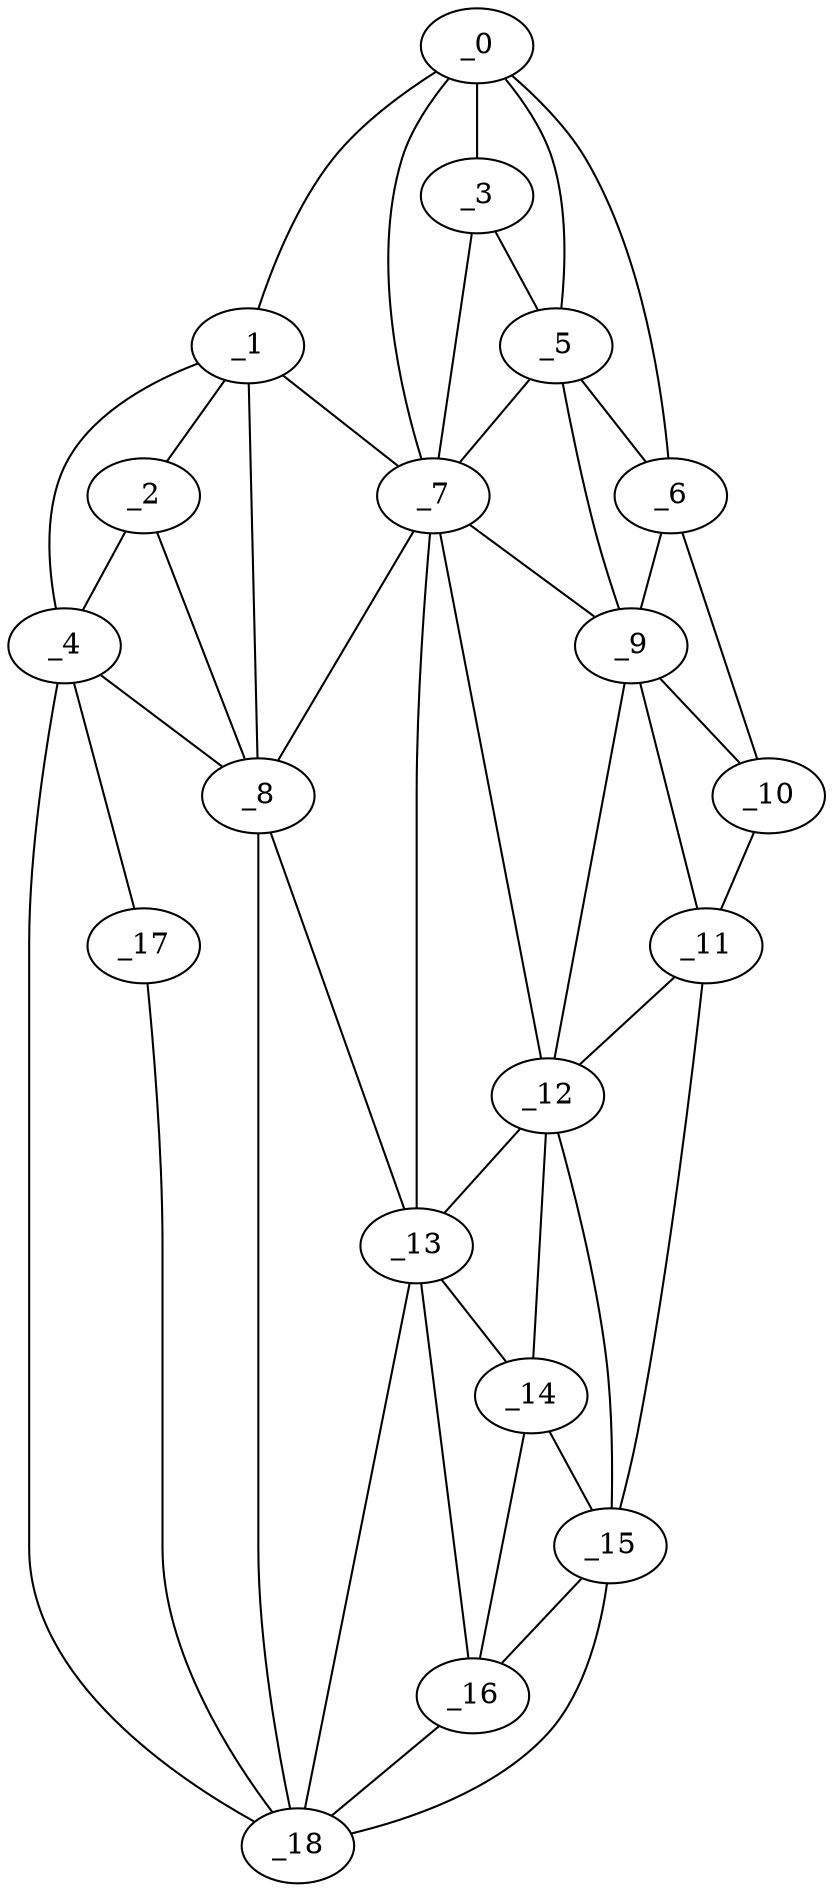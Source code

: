 graph "obj14__125.gxl" {
	_0	 [x=31,
		y=34];
	_1	 [x=32,
		y=48];
	_0 -- _1	 [valence=1];
	_3	 [x=38,
		y=27];
	_0 -- _3	 [valence=2];
	_5	 [x=43,
		y=20];
	_0 -- _5	 [valence=1];
	_6	 [x=48,
		y=10];
	_0 -- _6	 [valence=1];
	_7	 [x=49,
		y=40];
	_0 -- _7	 [valence=1];
	_2	 [x=36,
		y=81];
	_1 -- _2	 [valence=1];
	_4	 [x=39,
		y=110];
	_1 -- _4	 [valence=1];
	_1 -- _7	 [valence=1];
	_8	 [x=53,
		y=62];
	_1 -- _8	 [valence=2];
	_2 -- _4	 [valence=2];
	_2 -- _8	 [valence=2];
	_3 -- _5	 [valence=2];
	_3 -- _7	 [valence=1];
	_4 -- _8	 [valence=2];
	_17	 [x=99,
		y=118];
	_4 -- _17	 [valence=1];
	_18	 [x=102,
		y=84];
	_4 -- _18	 [valence=1];
	_5 -- _6	 [valence=2];
	_5 -- _7	 [valence=2];
	_9	 [x=60,
		y=13];
	_5 -- _9	 [valence=2];
	_6 -- _9	 [valence=1];
	_10	 [x=69,
		y=3];
	_6 -- _10	 [valence=1];
	_7 -- _8	 [valence=2];
	_7 -- _9	 [valence=1];
	_12	 [x=78,
		y=24];
	_7 -- _12	 [valence=2];
	_13	 [x=81,
		y=54];
	_7 -- _13	 [valence=2];
	_8 -- _13	 [valence=2];
	_8 -- _18	 [valence=2];
	_9 -- _10	 [valence=2];
	_11	 [x=74,
		y=3];
	_9 -- _11	 [valence=1];
	_9 -- _12	 [valence=1];
	_10 -- _11	 [valence=1];
	_11 -- _12	 [valence=2];
	_15	 [x=92,
		y=29];
	_11 -- _15	 [valence=1];
	_12 -- _13	 [valence=2];
	_14	 [x=91,
		y=48];
	_12 -- _14	 [valence=2];
	_12 -- _15	 [valence=1];
	_13 -- _14	 [valence=2];
	_16	 [x=95,
		y=60];
	_13 -- _16	 [valence=2];
	_13 -- _18	 [valence=2];
	_14 -- _15	 [valence=2];
	_14 -- _16	 [valence=2];
	_15 -- _16	 [valence=2];
	_15 -- _18	 [valence=1];
	_16 -- _18	 [valence=2];
	_17 -- _18	 [valence=1];
}
